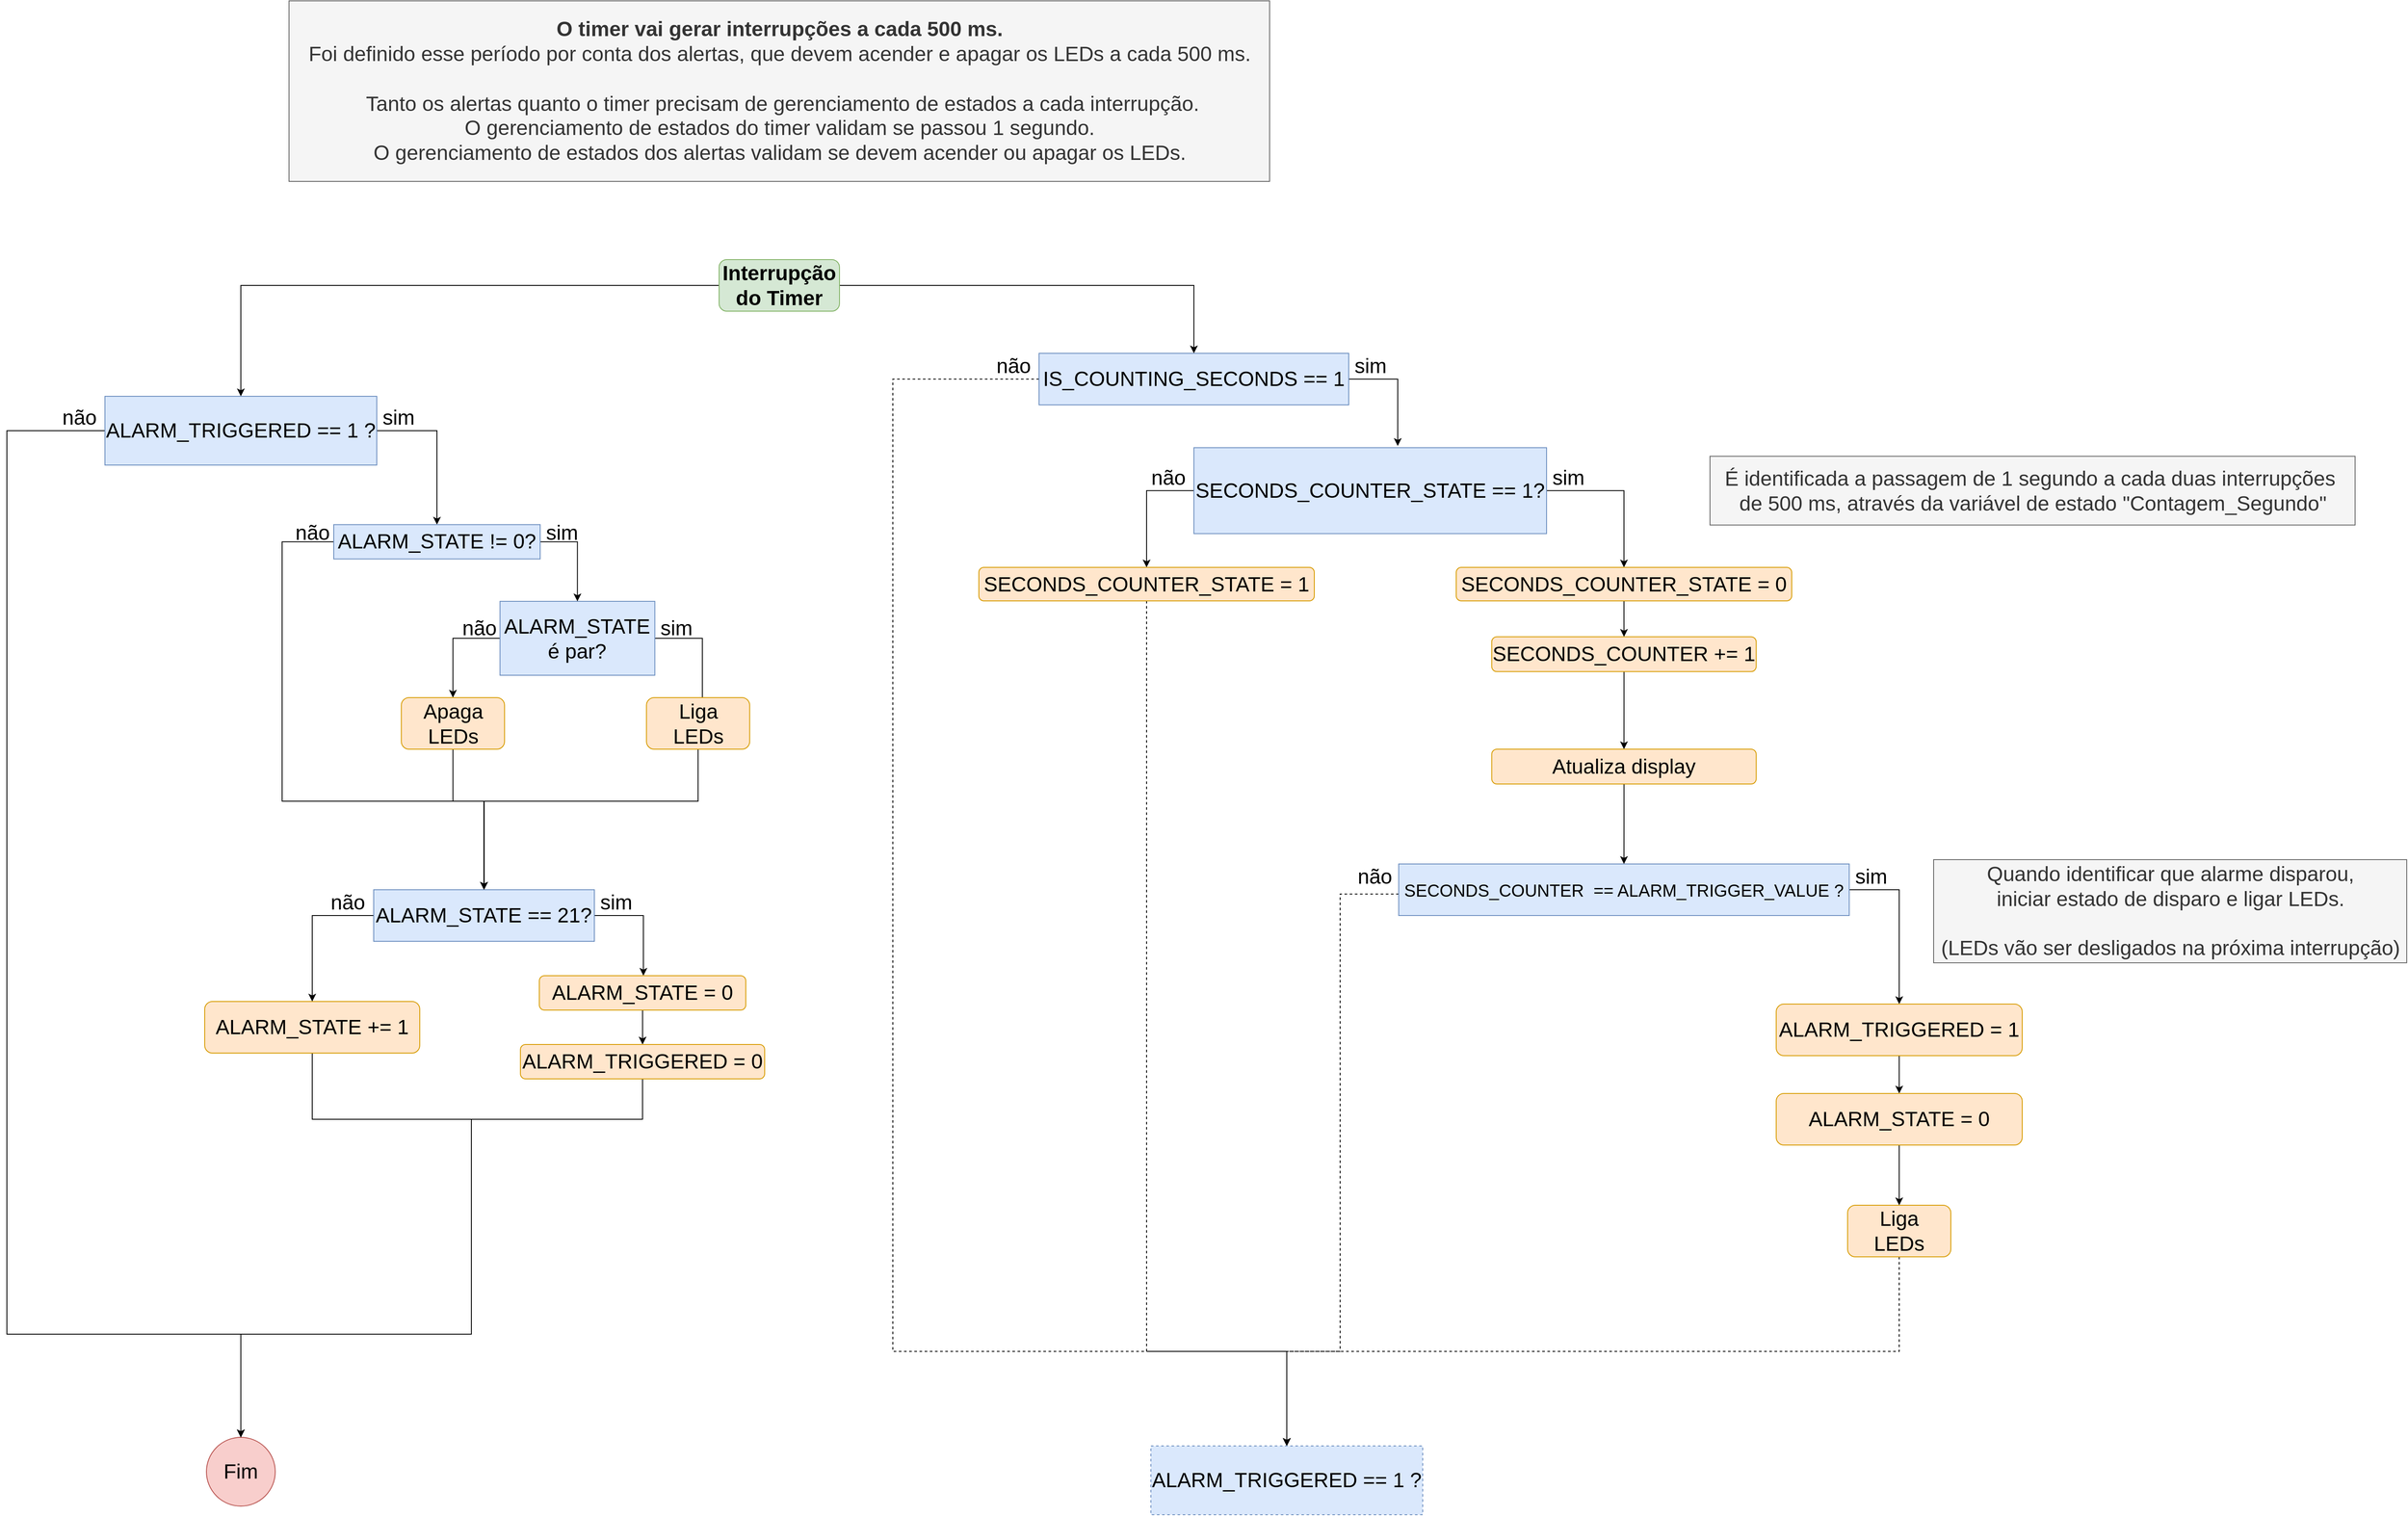 <mxfile version="16.4.11" type="device"><diagram id="n0AxjgmFHpCGrgqNNZBn" name="Page-1"><mxGraphModel dx="1185" dy="1473" grid="1" gridSize="10" guides="1" tooltips="1" connect="1" arrows="1" fold="1" page="1" pageScale="1" pageWidth="1169" pageHeight="827" math="0" shadow="0"><root><mxCell id="0"/><mxCell id="1" parent="0"/><mxCell id="kOx1942RrZVokaKCLRBG-7" style="edgeStyle=orthogonalEdgeStyle;rounded=0;orthogonalLoop=1;jettySize=auto;html=1;fontSize=24;" edge="1" parent="1" source="kOx1942RrZVokaKCLRBG-6" target="kOx1942RrZVokaKCLRBG-8"><mxGeometry relative="1" as="geometry"><mxPoint x="1634" y="139" as="targetPoint"/></mxGeometry></mxCell><mxCell id="kOx1942RrZVokaKCLRBG-23" style="edgeStyle=orthogonalEdgeStyle;rounded=0;orthogonalLoop=1;jettySize=auto;html=1;entryX=0.5;entryY=0;entryDx=0;entryDy=0;fontSize=24;" edge="1" parent="1" source="kOx1942RrZVokaKCLRBG-6" target="kOx1942RrZVokaKCLRBG-22"><mxGeometry relative="1" as="geometry"/></mxCell><mxCell id="kOx1942RrZVokaKCLRBG-6" value="&lt;b&gt;Interrupção do Timer&lt;/b&gt;" style="rounded=1;whiteSpace=wrap;html=1;fontSize=24;fillColor=#d5e8d4;strokeColor=#82b366;" vertex="1" parent="1"><mxGeometry x="1268" y="-60" width="140" height="60" as="geometry"/></mxCell><mxCell id="kOx1942RrZVokaKCLRBG-9" style="edgeStyle=orthogonalEdgeStyle;rounded=0;orthogonalLoop=1;jettySize=auto;html=1;fontSize=24;entryX=0.578;entryY=-0.02;entryDx=0;entryDy=0;entryPerimeter=0;" edge="1" parent="1" source="kOx1942RrZVokaKCLRBG-8" target="kOx1942RrZVokaKCLRBG-10"><mxGeometry relative="1" as="geometry"><mxPoint x="1944" y="299" as="targetPoint"/><Array as="points"><mxPoint x="2057" y="79"/></Array></mxGeometry></mxCell><mxCell id="kOx1942RrZVokaKCLRBG-16" style="edgeStyle=orthogonalEdgeStyle;rounded=0;orthogonalLoop=1;jettySize=auto;html=1;entryX=0.5;entryY=0;entryDx=0;entryDy=0;fontSize=24;dashed=1;" edge="1" parent="1" source="kOx1942RrZVokaKCLRBG-8" target="kOx1942RrZVokaKCLRBG-130"><mxGeometry relative="1" as="geometry"><Array as="points"><mxPoint x="1470" y="79"/><mxPoint x="1470" y="1210"/><mxPoint x="1928" y="1210"/></Array></mxGeometry></mxCell><mxCell id="kOx1942RrZVokaKCLRBG-8" value="IS_COUNTING_SECONDS == 1" style="rounded=0;whiteSpace=wrap;html=1;fontSize=24;fillColor=#dae8fc;strokeColor=#6c8ebf;" vertex="1" parent="1"><mxGeometry x="1640" y="49" width="360" height="60" as="geometry"/></mxCell><mxCell id="kOx1942RrZVokaKCLRBG-90" style="edgeStyle=orthogonalEdgeStyle;rounded=0;orthogonalLoop=1;jettySize=auto;html=1;fontSize=24;entryX=0.5;entryY=0;entryDx=0;entryDy=0;" edge="1" parent="1" source="kOx1942RrZVokaKCLRBG-10" target="kOx1942RrZVokaKCLRBG-73"><mxGeometry relative="1" as="geometry"><mxPoint x="1750" y="258.75" as="targetPoint"/><Array as="points"><mxPoint x="1765" y="208.75"/></Array></mxGeometry></mxCell><mxCell id="kOx1942RrZVokaKCLRBG-106" style="edgeStyle=orthogonalEdgeStyle;rounded=0;orthogonalLoop=1;jettySize=auto;html=1;fontSize=24;entryX=0.5;entryY=0;entryDx=0;entryDy=0;" edge="1" parent="1" source="kOx1942RrZVokaKCLRBG-10" target="kOx1942RrZVokaKCLRBG-104"><mxGeometry relative="1" as="geometry"><mxPoint x="2320" y="248.75" as="targetPoint"/><Array as="points"><mxPoint x="2320" y="208.75"/></Array></mxGeometry></mxCell><mxCell id="kOx1942RrZVokaKCLRBG-10" value="SECONDS_COUNTER_STATE == 1?" style="rounded=0;whiteSpace=wrap;html=1;fontSize=24;fillColor=#dae8fc;strokeColor=#6c8ebf;" vertex="1" parent="1"><mxGeometry x="1820" y="158.75" width="410" height="100" as="geometry"/></mxCell><mxCell id="kOx1942RrZVokaKCLRBG-119" style="edgeStyle=orthogonalEdgeStyle;rounded=0;orthogonalLoop=1;jettySize=auto;html=1;entryX=0.5;entryY=0;entryDx=0;entryDy=0;fontSize=20;" edge="1" parent="1" source="kOx1942RrZVokaKCLRBG-12" target="kOx1942RrZVokaKCLRBG-118"><mxGeometry relative="1" as="geometry"/></mxCell><mxCell id="kOx1942RrZVokaKCLRBG-12" value="SECONDS_COUNTER += 1" style="rounded=1;whiteSpace=wrap;html=1;fontSize=24;fillColor=#ffe6cc;strokeColor=#d79b00;" vertex="1" parent="1"><mxGeometry x="2166.25" y="378.75" width="307.5" height="40.5" as="geometry"/></mxCell><mxCell id="kOx1942RrZVokaKCLRBG-18" style="edgeStyle=orthogonalEdgeStyle;rounded=0;orthogonalLoop=1;jettySize=auto;html=1;entryX=0.5;entryY=0;entryDx=0;entryDy=0;fontSize=24;dashed=1;" edge="1" parent="1" source="kOx1942RrZVokaKCLRBG-14" target="kOx1942RrZVokaKCLRBG-130"><mxGeometry relative="1" as="geometry"><mxPoint x="1378" y="1228" as="targetPoint"/><Array as="points"><mxPoint x="1990" y="678"/><mxPoint x="1990" y="1210"/><mxPoint x="1928" y="1210"/></Array></mxGeometry></mxCell><mxCell id="kOx1942RrZVokaKCLRBG-114" style="edgeStyle=orthogonalEdgeStyle;rounded=0;orthogonalLoop=1;jettySize=auto;html=1;entryX=0.5;entryY=0;entryDx=0;entryDy=0;fontSize=20;" edge="1" parent="1" source="kOx1942RrZVokaKCLRBG-14" target="kOx1942RrZVokaKCLRBG-21"><mxGeometry relative="1" as="geometry"><Array as="points"><mxPoint x="2640" y="673"/></Array></mxGeometry></mxCell><mxCell id="kOx1942RrZVokaKCLRBG-14" value="&lt;font style=&quot;font-size: 20px&quot;&gt;SECONDS_COUNTER&amp;nbsp; == ALARM_TRIGGER_VALUE ?&lt;/font&gt;" style="rounded=0;whiteSpace=wrap;html=1;fontSize=24;fillColor=#dae8fc;strokeColor=#6c8ebf;" vertex="1" parent="1"><mxGeometry x="2058.13" y="643" width="523.75" height="60" as="geometry"/></mxCell><mxCell id="kOx1942RrZVokaKCLRBG-15" value="Fim" style="ellipse;whiteSpace=wrap;html=1;aspect=fixed;fontSize=24;fillColor=#f8cecc;strokeColor=#b85450;" vertex="1" parent="1"><mxGeometry x="672" y="1310" width="80" height="80" as="geometry"/></mxCell><mxCell id="kOx1942RrZVokaKCLRBG-26" style="edgeStyle=orthogonalEdgeStyle;rounded=0;orthogonalLoop=1;jettySize=auto;html=1;entryX=0.5;entryY=0;entryDx=0;entryDy=0;fontSize=24;exitX=0.5;exitY=1;exitDx=0;exitDy=0;dashed=1;" edge="1" parent="1" source="kOx1942RrZVokaKCLRBG-45" target="kOx1942RrZVokaKCLRBG-130"><mxGeometry relative="1" as="geometry"><Array as="points"><mxPoint x="2640" y="1210"/><mxPoint x="1928" y="1210"/></Array></mxGeometry></mxCell><mxCell id="kOx1942RrZVokaKCLRBG-133" style="edgeStyle=orthogonalEdgeStyle;rounded=0;orthogonalLoop=1;jettySize=auto;html=1;entryX=0.5;entryY=0;entryDx=0;entryDy=0;fontSize=20;" edge="1" parent="1" source="kOx1942RrZVokaKCLRBG-21" target="kOx1942RrZVokaKCLRBG-132"><mxGeometry relative="1" as="geometry"/></mxCell><mxCell id="kOx1942RrZVokaKCLRBG-21" value="ALARM_TRIGGERED = 1" style="rounded=1;whiteSpace=wrap;html=1;fontSize=24;fillColor=#ffe6cc;strokeColor=#d79b00;" vertex="1" parent="1"><mxGeometry x="2497" y="806" width="286" height="60" as="geometry"/></mxCell><mxCell id="kOx1942RrZVokaKCLRBG-69" style="edgeStyle=orthogonalEdgeStyle;rounded=0;orthogonalLoop=1;jettySize=auto;html=1;fontSize=24;entryX=0.5;entryY=0;entryDx=0;entryDy=0;" edge="1" parent="1" source="kOx1942RrZVokaKCLRBG-22" target="kOx1942RrZVokaKCLRBG-15"><mxGeometry relative="1" as="geometry"><mxPoint x="374" y="599.0" as="targetPoint"/><Array as="points"><mxPoint x="440" y="139"/><mxPoint x="440" y="1190"/><mxPoint x="712" y="1190"/></Array></mxGeometry></mxCell><mxCell id="kOx1942RrZVokaKCLRBG-123" style="edgeStyle=orthogonalEdgeStyle;rounded=0;orthogonalLoop=1;jettySize=auto;html=1;entryX=0.5;entryY=0;entryDx=0;entryDy=0;fontSize=20;" edge="1" parent="1" source="kOx1942RrZVokaKCLRBG-22" target="kOx1942RrZVokaKCLRBG-121"><mxGeometry relative="1" as="geometry"><Array as="points"><mxPoint x="940" y="139"/></Array></mxGeometry></mxCell><mxCell id="kOx1942RrZVokaKCLRBG-22" value="ALARM_TRIGGERED == 1 ?" style="rounded=0;whiteSpace=wrap;html=1;fontSize=24;fillColor=#dae8fc;strokeColor=#6c8ebf;" vertex="1" parent="1"><mxGeometry x="554" y="99" width="316" height="80" as="geometry"/></mxCell><mxCell id="kOx1942RrZVokaKCLRBG-53" style="edgeStyle=orthogonalEdgeStyle;rounded=0;orthogonalLoop=1;jettySize=auto;html=1;fontSize=24;entryX=0.5;entryY=0;entryDx=0;entryDy=0;" edge="1" parent="1" source="kOx1942RrZVokaKCLRBG-27" target="kOx1942RrZVokaKCLRBG-30"><mxGeometry relative="1" as="geometry"><mxPoint x="1320" y="666.5" as="targetPoint"/><Array as="points"><mxPoint x="1248.57" y="380.5"/><mxPoint x="1248.57" y="501.5"/></Array></mxGeometry></mxCell><mxCell id="kOx1942RrZVokaKCLRBG-54" style="edgeStyle=orthogonalEdgeStyle;rounded=0;orthogonalLoop=1;jettySize=auto;html=1;entryX=0.5;entryY=0;entryDx=0;entryDy=0;fontSize=24;" edge="1" parent="1" source="kOx1942RrZVokaKCLRBG-27" target="kOx1942RrZVokaKCLRBG-31"><mxGeometry relative="1" as="geometry"><Array as="points"><mxPoint x="958.57" y="380.5"/></Array></mxGeometry></mxCell><mxCell id="kOx1942RrZVokaKCLRBG-27" value="ALARM_STATE &lt;br&gt;é par?" style="rounded=0;whiteSpace=wrap;html=1;fontSize=24;fillColor=#dae8fc;strokeColor=#6c8ebf;" vertex="1" parent="1"><mxGeometry x="1013.29" y="337.5" width="180" height="86" as="geometry"/></mxCell><mxCell id="kOx1942RrZVokaKCLRBG-98" style="edgeStyle=orthogonalEdgeStyle;rounded=0;orthogonalLoop=1;jettySize=auto;html=1;entryX=0.5;entryY=0;entryDx=0;entryDy=0;fontSize=24;" edge="1" parent="1" source="kOx1942RrZVokaKCLRBG-30" target="kOx1942RrZVokaKCLRBG-36"><mxGeometry relative="1" as="geometry"><Array as="points"><mxPoint x="1244" y="570"/><mxPoint x="995" y="570"/></Array></mxGeometry></mxCell><mxCell id="kOx1942RrZVokaKCLRBG-30" value="Liga&lt;br&gt;LEDs" style="rounded=1;whiteSpace=wrap;html=1;fontSize=24;align=center;fillColor=#ffe6cc;strokeColor=#d79b00;" vertex="1" parent="1"><mxGeometry x="1183.58" y="449.5" width="120" height="60" as="geometry"/></mxCell><mxCell id="kOx1942RrZVokaKCLRBG-97" style="edgeStyle=orthogonalEdgeStyle;rounded=0;orthogonalLoop=1;jettySize=auto;html=1;entryX=0.5;entryY=0;entryDx=0;entryDy=0;fontSize=24;" edge="1" parent="1" source="kOx1942RrZVokaKCLRBG-31" target="kOx1942RrZVokaKCLRBG-36"><mxGeometry relative="1" as="geometry"><Array as="points"><mxPoint x="959" y="570"/><mxPoint x="995" y="570"/></Array></mxGeometry></mxCell><mxCell id="kOx1942RrZVokaKCLRBG-31" value="Apaga&lt;br&gt;LEDs" style="rounded=1;whiteSpace=wrap;html=1;fontSize=24;fillColor=#ffe6cc;strokeColor=#d79b00;" vertex="1" parent="1"><mxGeometry x="898.57" y="449.5" width="120" height="60" as="geometry"/></mxCell><mxCell id="kOx1942RrZVokaKCLRBG-101" style="edgeStyle=orthogonalEdgeStyle;rounded=0;orthogonalLoop=1;jettySize=auto;html=1;fontSize=24;entryX=0.5;entryY=0;entryDx=0;entryDy=0;" edge="1" parent="1" source="kOx1942RrZVokaKCLRBG-32" target="kOx1942RrZVokaKCLRBG-15"><mxGeometry relative="1" as="geometry"><mxPoint x="810" y="1310" as="targetPoint"/><Array as="points"><mxPoint x="795" y="940"/><mxPoint x="980" y="940"/><mxPoint x="980" y="1190"/><mxPoint x="712" y="1190"/></Array></mxGeometry></mxCell><mxCell id="kOx1942RrZVokaKCLRBG-32" value="ALARM_STATE += 1" style="rounded=1;whiteSpace=wrap;html=1;fontSize=24;fillColor=#ffe6cc;strokeColor=#d79b00;" vertex="1" parent="1"><mxGeometry x="670" y="803" width="250" height="60" as="geometry"/></mxCell><mxCell id="kOx1942RrZVokaKCLRBG-55" style="edgeStyle=orthogonalEdgeStyle;rounded=0;orthogonalLoop=1;jettySize=auto;html=1;entryX=0.5;entryY=0;entryDx=0;entryDy=0;fontSize=24;" edge="1" parent="1" source="kOx1942RrZVokaKCLRBG-36" target="kOx1942RrZVokaKCLRBG-51"><mxGeometry relative="1" as="geometry"><Array as="points"><mxPoint x="1180" y="703"/><mxPoint x="1180" y="773"/></Array></mxGeometry></mxCell><mxCell id="kOx1942RrZVokaKCLRBG-58" style="edgeStyle=orthogonalEdgeStyle;rounded=0;orthogonalLoop=1;jettySize=auto;html=1;entryX=0.5;entryY=0;entryDx=0;entryDy=0;fontSize=24;" edge="1" parent="1" source="kOx1942RrZVokaKCLRBG-36" target="kOx1942RrZVokaKCLRBG-32"><mxGeometry relative="1" as="geometry"><Array as="points"><mxPoint x="795" y="703"/></Array></mxGeometry></mxCell><mxCell id="kOx1942RrZVokaKCLRBG-36" value="ALARM_STATE == 21?" style="rounded=0;whiteSpace=wrap;html=1;fontSize=24;fillColor=#dae8fc;strokeColor=#6c8ebf;" vertex="1" parent="1"><mxGeometry x="866.43" y="673" width="256.57" height="60" as="geometry"/></mxCell><mxCell id="kOx1942RrZVokaKCLRBG-37" value="sim" style="text;html=1;align=center;verticalAlign=middle;resizable=0;points=[];autosize=1;strokeColor=none;fillColor=none;fontSize=24;" vertex="1" parent="1"><mxGeometry x="1193.29" y="353.5" width="50" height="30" as="geometry"/></mxCell><mxCell id="kOx1942RrZVokaKCLRBG-38" value="não" style="text;html=1;align=center;verticalAlign=middle;resizable=0;points=[];autosize=1;strokeColor=none;fillColor=none;fontSize=24;" vertex="1" parent="1"><mxGeometry x="958.57" y="353.5" width="60" height="30" as="geometry"/></mxCell><mxCell id="kOx1942RrZVokaKCLRBG-39" value="sim" style="text;html=1;align=center;verticalAlign=middle;resizable=0;points=[];autosize=1;strokeColor=none;fillColor=none;fontSize=24;" vertex="1" parent="1"><mxGeometry x="870" y="109" width="50" height="30" as="geometry"/></mxCell><mxCell id="kOx1942RrZVokaKCLRBG-41" value="não" style="text;html=1;align=center;verticalAlign=middle;resizable=0;points=[];autosize=1;strokeColor=none;fillColor=none;fontSize=24;" vertex="1" parent="1"><mxGeometry x="494" y="109" width="60" height="30" as="geometry"/></mxCell><mxCell id="kOx1942RrZVokaKCLRBG-42" value="sim" style="text;html=1;align=center;verticalAlign=middle;resizable=0;points=[];autosize=1;strokeColor=none;fillColor=none;fontSize=24;" vertex="1" parent="1"><mxGeometry x="2000" y="49" width="50" height="30" as="geometry"/></mxCell><mxCell id="kOx1942RrZVokaKCLRBG-43" value="sim" style="text;html=1;align=center;verticalAlign=middle;resizable=0;points=[];autosize=1;strokeColor=none;fillColor=none;fontSize=24;" vertex="1" parent="1"><mxGeometry x="2230" y="178.75" width="50" height="30" as="geometry"/></mxCell><mxCell id="kOx1942RrZVokaKCLRBG-45" value="Liga&lt;br&gt;LEDs" style="rounded=1;whiteSpace=wrap;html=1;fontSize=24;align=center;fillColor=#ffe6cc;strokeColor=#d79b00;" vertex="1" parent="1"><mxGeometry x="2580" y="1040" width="120" height="60" as="geometry"/></mxCell><mxCell id="kOx1942RrZVokaKCLRBG-56" value="" style="edgeStyle=orthogonalEdgeStyle;rounded=0;orthogonalLoop=1;jettySize=auto;html=1;fontSize=24;" edge="1" parent="1" source="kOx1942RrZVokaKCLRBG-51" target="kOx1942RrZVokaKCLRBG-52"><mxGeometry relative="1" as="geometry"/></mxCell><mxCell id="kOx1942RrZVokaKCLRBG-51" value="ALARM_STATE = 0" style="rounded=1;whiteSpace=wrap;html=1;fontSize=24;fillColor=#ffe6cc;strokeColor=#d79b00;" vertex="1" parent="1"><mxGeometry x="1059.04" y="773" width="240" height="40" as="geometry"/></mxCell><mxCell id="kOx1942RrZVokaKCLRBG-100" style="edgeStyle=orthogonalEdgeStyle;rounded=0;orthogonalLoop=1;jettySize=auto;html=1;entryX=0.5;entryY=0;entryDx=0;entryDy=0;fontSize=24;" edge="1" parent="1" source="kOx1942RrZVokaKCLRBG-52" target="kOx1942RrZVokaKCLRBG-15"><mxGeometry relative="1" as="geometry"><Array as="points"><mxPoint x="1179" y="940"/><mxPoint x="980" y="940"/><mxPoint x="980" y="1190"/><mxPoint x="712" y="1190"/></Array></mxGeometry></mxCell><mxCell id="kOx1942RrZVokaKCLRBG-52" value="ALARM_TRIGGERED = 0" style="rounded=1;whiteSpace=wrap;html=1;fontSize=24;fillColor=#ffe6cc;strokeColor=#d79b00;" vertex="1" parent="1"><mxGeometry x="1037.04" y="853" width="283.95" height="40" as="geometry"/></mxCell><mxCell id="kOx1942RrZVokaKCLRBG-63" value="não" style="text;html=1;align=center;verticalAlign=middle;resizable=0;points=[];autosize=1;strokeColor=none;fillColor=none;fontSize=24;" vertex="1" parent="1"><mxGeometry x="2000" y="643" width="60" height="30" as="geometry"/></mxCell><mxCell id="kOx1942RrZVokaKCLRBG-65" value="não" style="text;html=1;align=center;verticalAlign=middle;resizable=0;points=[];autosize=1;strokeColor=none;fillColor=none;fontSize=24;" vertex="1" parent="1"><mxGeometry x="1580" y="49" width="60" height="30" as="geometry"/></mxCell><mxCell id="kOx1942RrZVokaKCLRBG-70" value="sim" style="text;html=1;align=center;verticalAlign=middle;resizable=0;points=[];autosize=1;strokeColor=none;fillColor=none;fontSize=24;" vertex="1" parent="1"><mxGeometry x="1123" y="673" width="50" height="30" as="geometry"/></mxCell><mxCell id="kOx1942RrZVokaKCLRBG-71" value="não" style="text;html=1;align=center;verticalAlign=middle;resizable=0;points=[];autosize=1;strokeColor=none;fillColor=none;fontSize=24;" vertex="1" parent="1"><mxGeometry x="806.43" y="673" width="60" height="30" as="geometry"/></mxCell><mxCell id="kOx1942RrZVokaKCLRBG-76" style="edgeStyle=orthogonalEdgeStyle;rounded=0;orthogonalLoop=1;jettySize=auto;html=1;fontSize=24;entryX=0.5;entryY=0;entryDx=0;entryDy=0;exitX=0.5;exitY=1;exitDx=0;exitDy=0;dashed=1;" edge="1" parent="1" source="kOx1942RrZVokaKCLRBG-73" target="kOx1942RrZVokaKCLRBG-130"><mxGeometry relative="1" as="geometry"><mxPoint x="1644" y="629.0" as="targetPoint"/><Array as="points"><mxPoint x="1765" y="1210"/><mxPoint x="1928" y="1210"/></Array></mxGeometry></mxCell><mxCell id="kOx1942RrZVokaKCLRBG-73" value="SECONDS_COUNTER_STATE = 1" style="rounded=1;whiteSpace=wrap;html=1;fontSize=24;fillColor=#ffe6cc;strokeColor=#d79b00;" vertex="1" parent="1"><mxGeometry x="1570" y="298" width="390" height="39" as="geometry"/></mxCell><mxCell id="kOx1942RrZVokaKCLRBG-79" value="" style="group" vertex="1" connectable="0" parent="1"><mxGeometry x="2420" y="168.75" width="750" height="80" as="geometry"/></mxCell><mxCell id="kOx1942RrZVokaKCLRBG-77" value="" style="rounded=0;whiteSpace=wrap;html=1;fontSize=24;strokeWidth=1;fillColor=#f5f5f5;strokeColor=#666666;fontColor=#333333;" vertex="1" parent="kOx1942RrZVokaKCLRBG-79"><mxGeometry width="750" height="80" as="geometry"/></mxCell><mxCell id="kOx1942RrZVokaKCLRBG-78" value="&lt;div style=&quot;font-size: 24px&quot;&gt;É identificada a passagem de 1 segundo a cada duas interrupções&amp;nbsp;&lt;/div&gt;&lt;div style=&quot;font-size: 24px&quot;&gt;&lt;span&gt;de 500 ms, através da variável de estado &quot;Contagem_Segundo&quot;&lt;/span&gt;&lt;/div&gt;" style="text;html=1;align=center;verticalAlign=middle;resizable=0;points=[];autosize=1;perimeterSpacing=6;strokeWidth=5;fillColor=none;fontColor=#333333;strokeColor=none;" vertex="1" parent="kOx1942RrZVokaKCLRBG-79"><mxGeometry x="10" y="25" width="730" height="30" as="geometry"/></mxCell><mxCell id="kOx1942RrZVokaKCLRBG-62" value="não" style="text;html=1;align=center;verticalAlign=middle;resizable=0;points=[];autosize=1;strokeColor=none;fillColor=none;fontSize=24;" vertex="1" parent="1"><mxGeometry x="1760" y="178.75" width="60" height="30" as="geometry"/></mxCell><mxCell id="kOx1942RrZVokaKCLRBG-84" value="" style="group" vertex="1" connectable="0" parent="1"><mxGeometry x="2680" y="638" width="550" height="120" as="geometry"/></mxCell><mxCell id="kOx1942RrZVokaKCLRBG-82" value="" style="rounded=0;whiteSpace=wrap;html=1;fontSize=24;strokeWidth=1;fillColor=#f5f5f5;strokeColor=#666666;fontColor=#333333;" vertex="1" parent="kOx1942RrZVokaKCLRBG-84"><mxGeometry width="550" height="120" as="geometry"/></mxCell><mxCell id="kOx1942RrZVokaKCLRBG-83" value="&lt;div style=&quot;font-size: 24px&quot;&gt;Quando identificar que alarme disparou,&lt;/div&gt;&lt;div style=&quot;font-size: 24px&quot;&gt;iniciar estado de disparo e ligar LEDs.&lt;/div&gt;&lt;div style=&quot;font-size: 24px&quot;&gt;&lt;br&gt;&lt;/div&gt;&lt;div style=&quot;font-size: 24px&quot;&gt;(LEDs vão ser desligados na próxima interrupção)&lt;/div&gt;" style="text;html=1;align=center;verticalAlign=middle;resizable=0;points=[];autosize=1;perimeterSpacing=6;strokeWidth=5;fillColor=none;fontColor=#333333;strokeColor=none;" vertex="1" parent="kOx1942RrZVokaKCLRBG-84"><mxGeometry y="30" width="550" height="60" as="geometry"/></mxCell><mxCell id="kOx1942RrZVokaKCLRBG-85" value="" style="group" vertex="1" connectable="0" parent="1"><mxGeometry x="768" y="-361" width="1140" height="210" as="geometry"/></mxCell><mxCell id="kOx1942RrZVokaKCLRBG-72" value="" style="rounded=0;whiteSpace=wrap;html=1;fontSize=24;strokeWidth=1;fillColor=#f5f5f5;strokeColor=#666666;fontColor=#333333;" vertex="1" parent="kOx1942RrZVokaKCLRBG-85"><mxGeometry width="1140" height="210" as="geometry"/></mxCell><mxCell id="kOx1942RrZVokaKCLRBG-1" value="&lt;div style=&quot;font-size: 24px&quot;&gt;&lt;b&gt;&lt;font style=&quot;font-size: 24px&quot;&gt;O timer vai gerar interrupções a cada 500 ms.&lt;/font&gt;&lt;/b&gt;&lt;/div&gt;&lt;font style=&quot;font-size: 24px&quot;&gt;&lt;div&gt;&lt;span&gt;Foi definido esse período por conta dos alertas, que devem acender e apagar os LEDs a cada 500 ms.&lt;/span&gt;&lt;/div&gt;&lt;div&gt;&lt;br&gt;&lt;/div&gt;&lt;div&gt;&lt;span&gt;&amp;nbsp;Tanto os alertas quanto o timer precisam de gerenciamento de estados a cada interrupção.&lt;/span&gt;&lt;/div&gt;&lt;div&gt;&lt;span&gt;O gerenciamento de estados do timer validam se passou 1 segundo.&lt;/span&gt;&lt;/div&gt;&lt;div&gt;O gerenciamento de estados dos alertas validam se devem acender ou apagar os LEDs.&lt;/div&gt;&lt;/font&gt;" style="text;html=1;align=center;verticalAlign=middle;resizable=0;points=[];autosize=1;perimeterSpacing=6;strokeWidth=5;fillColor=none;fontColor=#333333;strokeColor=none;" vertex="1" parent="kOx1942RrZVokaKCLRBG-85"><mxGeometry x="15" y="60" width="1110" height="90" as="geometry"/></mxCell><mxCell id="kOx1942RrZVokaKCLRBG-109" value="" style="edgeStyle=orthogonalEdgeStyle;rounded=0;orthogonalLoop=1;jettySize=auto;html=1;fontSize=24;" edge="1" parent="1" source="kOx1942RrZVokaKCLRBG-104" target="kOx1942RrZVokaKCLRBG-12"><mxGeometry relative="1" as="geometry"/></mxCell><mxCell id="kOx1942RrZVokaKCLRBG-104" value="SECONDS_COUNTER_STATE = 0" style="rounded=1;whiteSpace=wrap;html=1;fontSize=24;fillColor=#ffe6cc;strokeColor=#d79b00;" vertex="1" parent="1"><mxGeometry x="2125" y="298" width="390" height="39" as="geometry"/></mxCell><mxCell id="kOx1942RrZVokaKCLRBG-44" value="sim" style="text;html=1;align=center;verticalAlign=middle;resizable=0;points=[];autosize=1;strokeColor=none;fillColor=none;fontSize=24;" vertex="1" parent="1"><mxGeometry x="2581.88" y="643" width="50" height="30" as="geometry"/></mxCell><mxCell id="kOx1942RrZVokaKCLRBG-120" style="edgeStyle=orthogonalEdgeStyle;rounded=0;orthogonalLoop=1;jettySize=auto;html=1;fontSize=20;" edge="1" parent="1" source="kOx1942RrZVokaKCLRBG-118" target="kOx1942RrZVokaKCLRBG-14"><mxGeometry relative="1" as="geometry"/></mxCell><mxCell id="kOx1942RrZVokaKCLRBG-118" value="Atualiza display" style="rounded=1;whiteSpace=wrap;html=1;fontSize=24;fillColor=#ffe6cc;strokeColor=#d79b00;" vertex="1" parent="1"><mxGeometry x="2166.26" y="509.5" width="307.5" height="40.5" as="geometry"/></mxCell><mxCell id="kOx1942RrZVokaKCLRBG-122" style="edgeStyle=orthogonalEdgeStyle;rounded=0;orthogonalLoop=1;jettySize=auto;html=1;entryX=0.5;entryY=0;entryDx=0;entryDy=0;fontSize=20;" edge="1" parent="1" source="kOx1942RrZVokaKCLRBG-121" target="kOx1942RrZVokaKCLRBG-27"><mxGeometry relative="1" as="geometry"><Array as="points"><mxPoint x="1103.57" y="268.5"/></Array></mxGeometry></mxCell><mxCell id="kOx1942RrZVokaKCLRBG-127" style="edgeStyle=orthogonalEdgeStyle;rounded=0;orthogonalLoop=1;jettySize=auto;html=1;entryX=0.5;entryY=0;entryDx=0;entryDy=0;fontSize=20;" edge="1" parent="1" source="kOx1942RrZVokaKCLRBG-121" target="kOx1942RrZVokaKCLRBG-36"><mxGeometry relative="1" as="geometry"><Array as="points"><mxPoint x="760" y="268"/><mxPoint x="760" y="570"/><mxPoint x="995" y="570"/></Array></mxGeometry></mxCell><mxCell id="kOx1942RrZVokaKCLRBG-121" value="ALARM_STATE != 0?" style="rounded=0;whiteSpace=wrap;html=1;fontSize=24;fillColor=#dae8fc;strokeColor=#6c8ebf;" vertex="1" parent="1"><mxGeometry x="820" y="248.25" width="240" height="40" as="geometry"/></mxCell><mxCell id="kOx1942RrZVokaKCLRBG-125" value="não" style="text;html=1;align=center;verticalAlign=middle;resizable=0;points=[];autosize=1;strokeColor=none;fillColor=none;fontSize=24;" vertex="1" parent="1"><mxGeometry x="765.0" y="242.5" width="60" height="30" as="geometry"/></mxCell><mxCell id="kOx1942RrZVokaKCLRBG-126" value="sim" style="text;html=1;align=center;verticalAlign=middle;resizable=0;points=[];autosize=1;strokeColor=none;fillColor=none;fontSize=24;" vertex="1" parent="1"><mxGeometry x="1060" y="242.5" width="50" height="30" as="geometry"/></mxCell><mxCell id="kOx1942RrZVokaKCLRBG-130" value="ALARM_TRIGGERED == 1 ?" style="rounded=0;whiteSpace=wrap;html=1;fontSize=24;fillColor=#dae8fc;strokeColor=#6c8ebf;dashed=1;" vertex="1" parent="1"><mxGeometry x="1770" y="1320" width="316" height="80" as="geometry"/></mxCell><mxCell id="kOx1942RrZVokaKCLRBG-134" style="edgeStyle=orthogonalEdgeStyle;rounded=0;orthogonalLoop=1;jettySize=auto;html=1;entryX=0.5;entryY=0;entryDx=0;entryDy=0;fontSize=20;" edge="1" parent="1" source="kOx1942RrZVokaKCLRBG-132" target="kOx1942RrZVokaKCLRBG-45"><mxGeometry relative="1" as="geometry"/></mxCell><mxCell id="kOx1942RrZVokaKCLRBG-132" value="ALARM_STATE = 0" style="rounded=1;whiteSpace=wrap;html=1;fontSize=24;fillColor=#ffe6cc;strokeColor=#d79b00;" vertex="1" parent="1"><mxGeometry x="2497" y="910" width="286" height="60" as="geometry"/></mxCell></root></mxGraphModel></diagram></mxfile>